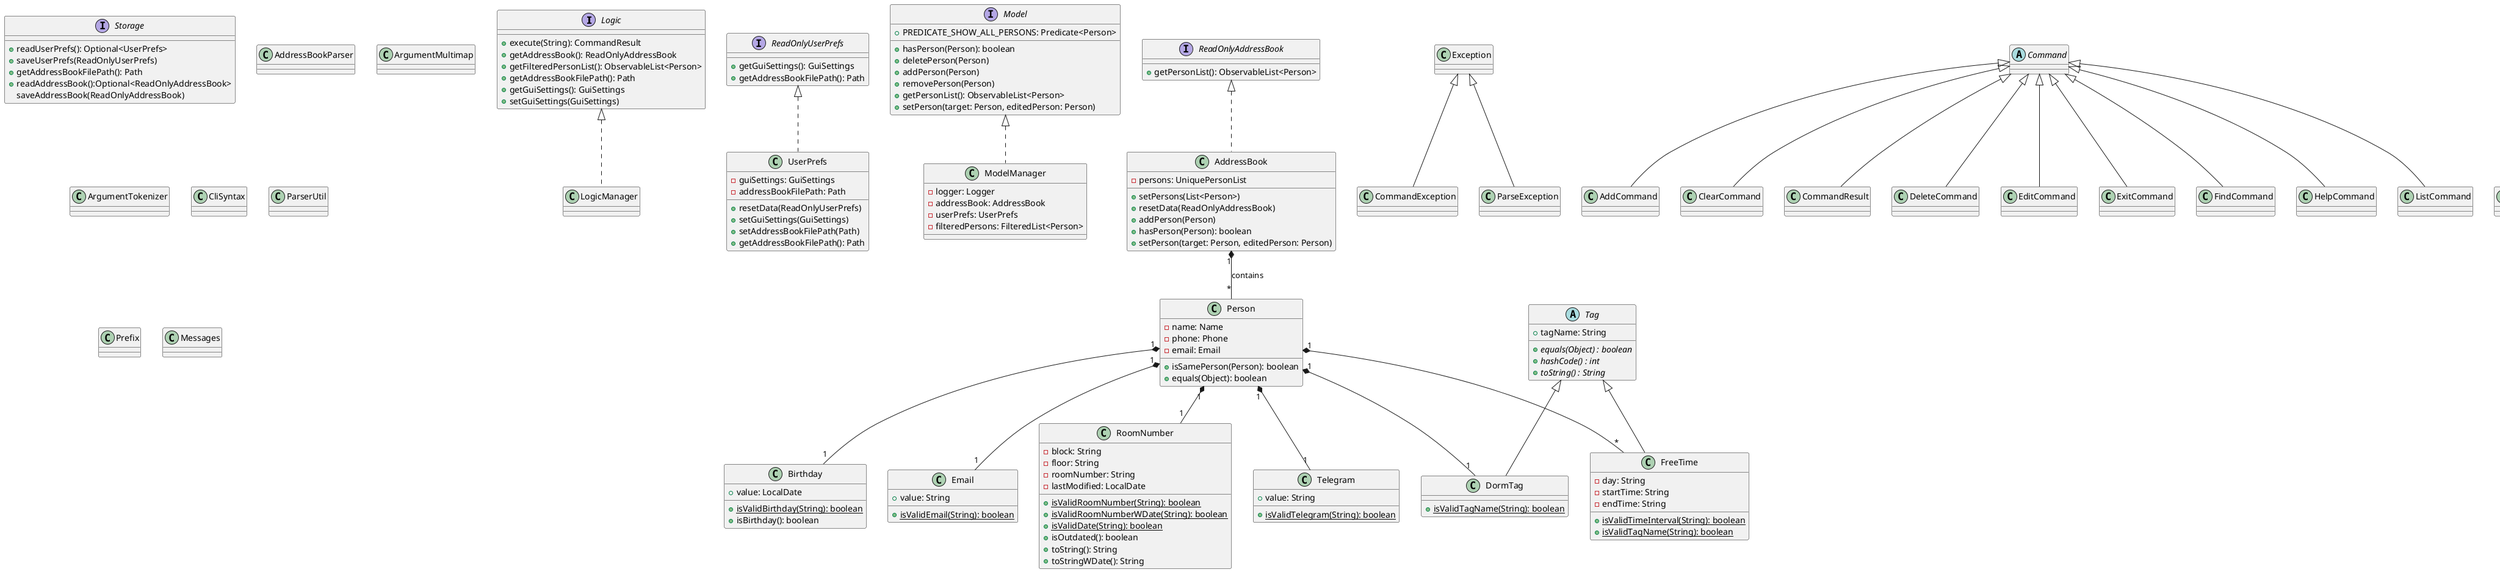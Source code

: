 @startuml
'https://plantuml.com/class-diagram

interface Logic {
+execute(String): CommandResult
+getAddressBook(): ReadOnlyAddressBook
+getFilteredPersonList(): ObservableList<Person>
+getAddressBookFilePath(): Path
+getGuiSettings(): GuiSettings
+setGuiSettings(GuiSettings)
}

class LogicManager implements Logic {
}


interface ReadOnlyUserPrefs {
+getGuiSettings(): GuiSettings
+getAddressBookFilePath(): Path
}

class UserPrefs {
-guiSettings: GuiSettings
-addressBookFilePath: Path

+resetData(ReadOnlyUserPrefs)
+setGuiSettings(GuiSettings)
+setAddressBookFilePath(Path)
+getAddressBookFilePath(): Path
}

ReadOnlyUserPrefs <|.. UserPrefs

interface Model {
+PREDICATE_SHOW_ALL_PERSONS: Predicate<Person>

+hasPerson(Person): boolean
+deletePerson(Person)
+addPerson(Person)
+removePerson(Person)
+getPersonList(): ObservableList<Person>
+setPerson(target: Person, editedPerson: Person)
}

class ModelManager {
-logger: Logger
-addressBook: AddressBook
-userPrefs: UserPrefs
-filteredPersons: FilteredList<Person>
}

Model <|.. ModelManager

interface ReadOnlyAddressBook {
+getPersonList(): ObservableList<Person>
}

class AddressBook {
-persons: UniquePersonList

+setPersons(List<Person>)
+resetData(ReadOnlyAddressBook)
+addPerson(Person)
+hasPerson(Person): boolean
+setPerson(target: Person, editedPerson: Person)
}

ReadOnlyAddressBook <|.. AddressBook

class Person {
-name: Name
-phone: Phone
-email: Email

+isSamePerson(Person): boolean
+equals(Object): boolean
}

AddressBook "1" *-- "*" Person : contains

class Birthday {
+value: LocalDate

{static} +isValidBirthday(String): boolean
+isBirthday(): boolean
}

Person "1" *-- "1" Birthday

class Email {
+value: String

{static} +isValidEmail(String): boolean
}

Person "1" *-- "1" Email

abstract class Tag {
+tagName: String

{abstract} +equals(Object) : boolean
{abstract} +hashCode() : int
{abstract} +toString() : String
}

class DormTag extends Tag {
{static} +isValidTagName(String): boolean
}

Person "1" *-- "1" DormTag

class FreeTime extends Tag {
-day: String
-startTime: String
-endTime: String


{static} +isValidTimeInterval(String): boolean
{static} +isValidTagName(String): boolean
}

Person "1" *-- "*" FreeTime

class RoomNumber {
-block: String
-floor: String
-roomNumber: String
-lastModified: LocalDate

{static} +isValidRoomNumber(String): boolean
{static} +isValidRoomNumberWDate(String): boolean
{static} +isValidDate(String): boolean
+isOutdated(): boolean
+toString(): String
+toStringWDate(): String
}

Person "1" *-- "1" RoomNumber

class Telegram {
+value: String

{static} +isValidTelegram(String): boolean
}

Person "1" *-- "1" Telegram

interface Storage  {
+readUserPrefs(): Optional<UserPrefs>
+saveUserPrefs(ReadOnlyUserPrefs)
+getAddressBookFilePath(): Path
+readAddressBook():Optional<ReadOnlyAddressBook>
saveAddressBook(ReadOnlyAddressBook)
}

class CommandException extends Exception {
}

abstract class Command {
}

class AddCommand extends Command {
}

class ClearCommand extends Command {
}

class CommandResult extends Command {
}

class DeleteCommand extends Command {
}

class EditCommand extends Command {
}

class ExitCommand extends Command {
}

class FindCommand extends Command {
}

class HelpCommand extends Command {
}

class ListCommand extends Command {
}

class ParseException extends Exception {
}

class AddCommandParser implements Parser {
}

class AddressBookParser {
}

class ArgumentMultimap {
}

class ArgumentTokenizer {
}

class CliSyntax {
}

class DeleteCommandParser implements Parser {
}

class EditCommandParser implements Parser {
}

class FindCommandParser implements Parser {
}

interface Parser<T extends Command> {
}

class ParserUtil {
}

class Prefix {
}


class Messages {
}

@enduml
